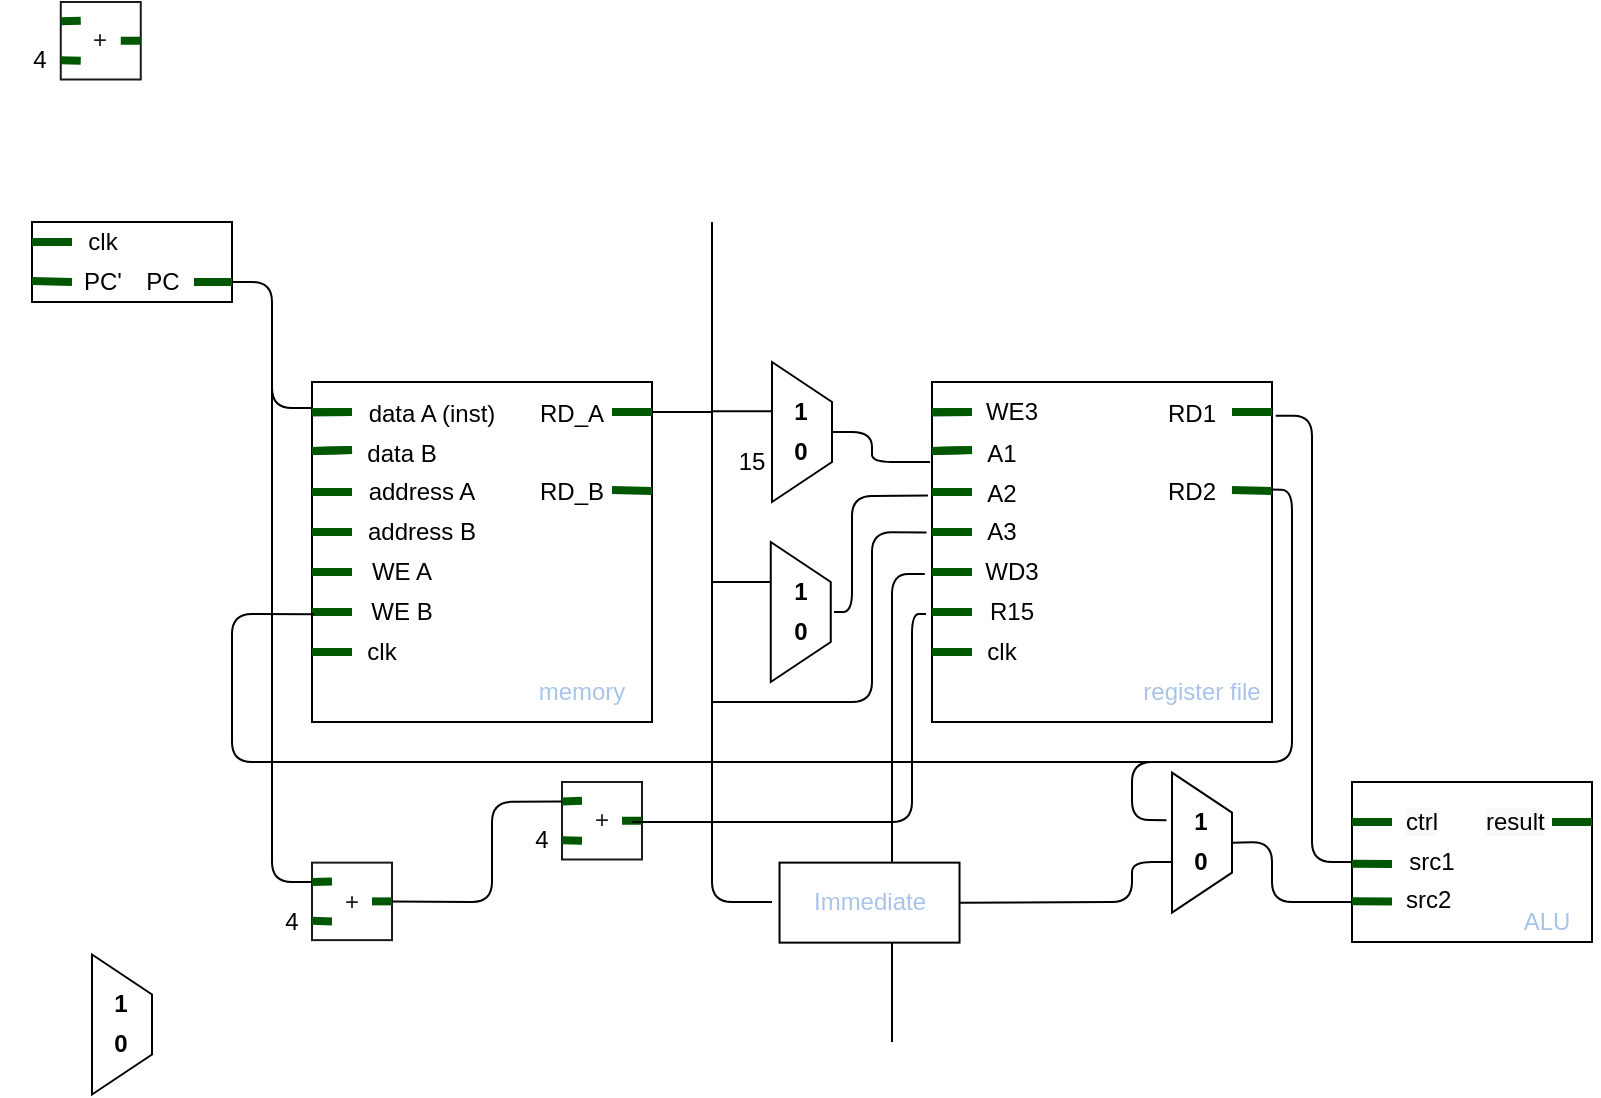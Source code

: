 <mxfile version="15.3.1" type="github">
  <diagram name="Page-1" id="099fd60b-425b-db50-ffb0-6b813814b670">
    <mxGraphModel dx="852" dy="397" grid="1" gridSize="10" guides="1" tooltips="1" connect="1" arrows="1" fold="1" page="1" pageScale="1" pageWidth="850" pageHeight="1100" background="#FFFFFF" math="0" shadow="0">
      <root>
        <mxCell id="0" />
        <mxCell id="1" parent="0" />
        <mxCell id="Cc3cPxVElPXbflXO5Y1s-90" value="" style="endArrow=none;html=1;fontColor=#1A1A1A;entryX=-0.021;entryY=0.565;entryDx=0;entryDy=0;entryPerimeter=0;" edge="1" parent="1" target="Cc3cPxVElPXbflXO5Y1s-16">
          <mxGeometry width="50" height="50" relative="1" as="geometry">
            <mxPoint x="450" y="650" as="sourcePoint" />
            <mxPoint x="450" y="440" as="targetPoint" />
            <Array as="points">
              <mxPoint x="450" y="530" />
              <mxPoint x="450" y="416" />
            </Array>
          </mxGeometry>
        </mxCell>
        <mxCell id="DB4W7_MfknzmHW4euDGk-5" value="" style="whiteSpace=wrap;html=1;aspect=fixed;" parent="1" vertex="1">
          <mxGeometry x="160" y="320" width="170" height="170" as="geometry" />
        </mxCell>
        <mxCell id="DB4W7_MfknzmHW4euDGk-9" value="" style="endArrow=none;html=1;shadow=0;strokeColor=#005700;fillColor=#008A00;strokeWidth=4;" parent="1" edge="1">
          <mxGeometry width="50" height="50" relative="1" as="geometry">
            <mxPoint x="160" y="335.13" as="sourcePoint" />
            <mxPoint x="180" y="335" as="targetPoint" />
          </mxGeometry>
        </mxCell>
        <mxCell id="DB4W7_MfknzmHW4euDGk-11" value="" style="endArrow=none;html=1;shadow=0;strokeColor=#005700;fillColor=#008A00;strokeWidth=4;" parent="1" edge="1">
          <mxGeometry width="50" height="50" relative="1" as="geometry">
            <mxPoint x="160" y="354.5" as="sourcePoint" />
            <mxPoint x="180" y="354" as="targetPoint" />
          </mxGeometry>
        </mxCell>
        <mxCell id="DB4W7_MfknzmHW4euDGk-21" value="" style="endArrow=none;html=1;shadow=0;strokeColor=#005700;fillColor=#008A00;strokeWidth=4;" parent="1" edge="1">
          <mxGeometry width="50" height="50" relative="1" as="geometry">
            <mxPoint x="160" y="335.13" as="sourcePoint" />
            <mxPoint x="180" y="335" as="targetPoint" />
          </mxGeometry>
        </mxCell>
        <mxCell id="DB4W7_MfknzmHW4euDGk-22" value="" style="endArrow=none;html=1;shadow=0;strokeColor=#005700;fillColor=#008A00;strokeWidth=4;" parent="1" edge="1">
          <mxGeometry width="50" height="50" relative="1" as="geometry">
            <mxPoint x="160" y="354.5" as="sourcePoint" />
            <mxPoint x="180" y="354" as="targetPoint" />
          </mxGeometry>
        </mxCell>
        <mxCell id="DB4W7_MfknzmHW4euDGk-23" value="" style="endArrow=none;html=1;shadow=0;strokeColor=#005700;fillColor=#008A00;strokeWidth=4;" parent="1" edge="1">
          <mxGeometry width="50" height="50" relative="1" as="geometry">
            <mxPoint x="160" y="375" as="sourcePoint" />
            <mxPoint x="180" y="375" as="targetPoint" />
          </mxGeometry>
        </mxCell>
        <mxCell id="DB4W7_MfknzmHW4euDGk-24" value="" style="endArrow=none;html=1;shadow=0;strokeColor=#005700;fillColor=#008A00;strokeWidth=4;" parent="1" edge="1">
          <mxGeometry width="50" height="50" relative="1" as="geometry">
            <mxPoint x="160" y="395" as="sourcePoint" />
            <mxPoint x="180" y="395" as="targetPoint" />
          </mxGeometry>
        </mxCell>
        <mxCell id="DB4W7_MfknzmHW4euDGk-25" value="" style="endArrow=none;html=1;shadow=0;strokeColor=#005700;fillColor=#008A00;strokeWidth=4;" parent="1" edge="1">
          <mxGeometry width="50" height="50" relative="1" as="geometry">
            <mxPoint x="160" y="415" as="sourcePoint" />
            <mxPoint x="180" y="415" as="targetPoint" />
          </mxGeometry>
        </mxCell>
        <mxCell id="DB4W7_MfknzmHW4euDGk-26" value="" style="endArrow=none;html=1;shadow=0;strokeColor=#005700;fillColor=#008A00;strokeWidth=4;" parent="1" edge="1">
          <mxGeometry width="50" height="50" relative="1" as="geometry">
            <mxPoint x="160" y="455" as="sourcePoint" />
            <mxPoint x="180" y="455" as="targetPoint" />
          </mxGeometry>
        </mxCell>
        <mxCell id="DB4W7_MfknzmHW4euDGk-28" value="" style="endArrow=none;html=1;shadow=0;strokeColor=#005700;fillColor=#008A00;strokeWidth=4;" parent="1" edge="1">
          <mxGeometry width="50" height="50" relative="1" as="geometry">
            <mxPoint x="160" y="435" as="sourcePoint" />
            <mxPoint x="180" y="435" as="targetPoint" />
          </mxGeometry>
        </mxCell>
        <mxCell id="DB4W7_MfknzmHW4euDGk-29" value="" style="endArrow=none;html=1;shadow=0;strokeColor=#005700;fillColor=#008A00;strokeWidth=4;" parent="1" edge="1">
          <mxGeometry width="50" height="50" relative="1" as="geometry">
            <mxPoint x="310" y="335" as="sourcePoint" />
            <mxPoint x="330" y="335" as="targetPoint" />
          </mxGeometry>
        </mxCell>
        <mxCell id="DB4W7_MfknzmHW4euDGk-30" value="" style="endArrow=none;html=1;shadow=0;strokeColor=#005700;fillColor=#008A00;strokeWidth=4;" parent="1" edge="1">
          <mxGeometry width="50" height="50" relative="1" as="geometry">
            <mxPoint x="310" y="374" as="sourcePoint" />
            <mxPoint x="330" y="374.5" as="targetPoint" />
          </mxGeometry>
        </mxCell>
        <mxCell id="DB4W7_MfknzmHW4euDGk-33" value="" style="rounded=0;whiteSpace=wrap;html=1;" parent="1" vertex="1">
          <mxGeometry x="393.76" y="560.32" width="90" height="40" as="geometry" />
        </mxCell>
        <mxCell id="DB4W7_MfknzmHW4euDGk-36" value="" style="rounded=0;whiteSpace=wrap;html=1;" parent="1" vertex="1">
          <mxGeometry x="680" y="520" width="120" height="80" as="geometry" />
        </mxCell>
        <mxCell id="DB4W7_MfknzmHW4euDGk-37" value="" style="endArrow=none;html=1;shadow=0;strokeColor=#005700;fillColor=#008A00;strokeWidth=4;" parent="1" edge="1">
          <mxGeometry width="50" height="50" relative="1" as="geometry">
            <mxPoint x="680" y="540" as="sourcePoint" />
            <mxPoint x="700" y="540" as="targetPoint" />
          </mxGeometry>
        </mxCell>
        <mxCell id="DB4W7_MfknzmHW4euDGk-39" value="" style="endArrow=none;html=1;shadow=0;strokeColor=#005700;fillColor=#008A00;strokeWidth=4;" parent="1" edge="1">
          <mxGeometry width="50" height="50" relative="1" as="geometry">
            <mxPoint x="680" y="560.87" as="sourcePoint" />
            <mxPoint x="700" y="561" as="targetPoint" />
          </mxGeometry>
        </mxCell>
        <mxCell id="DB4W7_MfknzmHW4euDGk-40" value="" style="endArrow=none;html=1;shadow=0;strokeColor=#005700;fillColor=#008A00;strokeWidth=4;" parent="1" edge="1">
          <mxGeometry width="50" height="50" relative="1" as="geometry">
            <mxPoint x="680" y="579.62" as="sourcePoint" />
            <mxPoint x="700" y="579.75" as="targetPoint" />
          </mxGeometry>
        </mxCell>
        <mxCell id="DB4W7_MfknzmHW4euDGk-45" value="" style="endArrow=none;html=1;shadow=0;strokeColor=#005700;fillColor=#008A00;strokeWidth=4;" parent="1" edge="1">
          <mxGeometry width="50" height="50" relative="1" as="geometry">
            <mxPoint x="780" y="540" as="sourcePoint" />
            <mxPoint x="800" y="540" as="targetPoint" />
          </mxGeometry>
        </mxCell>
        <mxCell id="DB4W7_MfknzmHW4euDGk-47" value="" style="shape=trapezoid;perimeter=trapezoidPerimeter;whiteSpace=wrap;html=1;fixedSize=1;rotation=90;" parent="1" vertex="1">
          <mxGeometry x="30" y="626.25" width="70" height="30" as="geometry" />
        </mxCell>
        <mxCell id="DB4W7_MfknzmHW4euDGk-48" value="&lt;b&gt;1&lt;/b&gt;" style="text;html=1;resizable=0;autosize=1;align=center;verticalAlign=middle;points=[];fillColor=none;strokeColor=none;rounded=0;" parent="1" vertex="1">
          <mxGeometry x="54.38" y="621.25" width="20" height="20" as="geometry" />
        </mxCell>
        <mxCell id="DB4W7_MfknzmHW4euDGk-49" value="&lt;b&gt;0&lt;/b&gt;" style="text;html=1;resizable=0;autosize=1;align=center;verticalAlign=middle;points=[];fillColor=none;strokeColor=none;rounded=0;" parent="1" vertex="1">
          <mxGeometry x="54.38" y="641.25" width="20" height="20" as="geometry" />
        </mxCell>
        <mxCell id="DB4W7_MfknzmHW4euDGk-50" value="" style="rounded=0;whiteSpace=wrap;html=1;" parent="1" vertex="1">
          <mxGeometry x="20" y="240" width="100" height="40" as="geometry" />
        </mxCell>
        <mxCell id="DB4W7_MfknzmHW4euDGk-51" value="" style="endArrow=none;html=1;shadow=0;strokeColor=#005700;fillColor=#008A00;strokeWidth=4;" parent="1" edge="1">
          <mxGeometry width="50" height="50" relative="1" as="geometry">
            <mxPoint x="20" y="269.5" as="sourcePoint" />
            <mxPoint x="40" y="270" as="targetPoint" />
          </mxGeometry>
        </mxCell>
        <mxCell id="DB4W7_MfknzmHW4euDGk-52" value="" style="endArrow=none;html=1;shadow=0;strokeColor=#005700;fillColor=#008A00;strokeWidth=4;" parent="1" edge="1">
          <mxGeometry width="50" height="50" relative="1" as="geometry">
            <mxPoint x="101" y="270" as="sourcePoint" />
            <mxPoint x="120" y="270" as="targetPoint" />
          </mxGeometry>
        </mxCell>
        <mxCell id="DB4W7_MfknzmHW4euDGk-53" value="PC&#39;" style="text;html=1;resizable=0;autosize=1;align=center;verticalAlign=middle;points=[];fillColor=none;strokeColor=none;rounded=0;" parent="1" vertex="1">
          <mxGeometry x="40" y="260" width="30" height="20" as="geometry" />
        </mxCell>
        <mxCell id="DB4W7_MfknzmHW4euDGk-54" value="PC" style="text;html=1;resizable=0;autosize=1;align=center;verticalAlign=middle;points=[];fillColor=none;strokeColor=none;rounded=0;" parent="1" vertex="1">
          <mxGeometry x="70" y="260" width="30" height="20" as="geometry" />
        </mxCell>
        <mxCell id="DB4W7_MfknzmHW4euDGk-58" value="" style="endArrow=none;html=1;shadow=0;strokeColor=#005700;fillColor=#008A00;strokeWidth=4;" parent="1" edge="1">
          <mxGeometry width="50" height="50" relative="1" as="geometry">
            <mxPoint x="20" y="250" as="sourcePoint" />
            <mxPoint x="40" y="250" as="targetPoint" />
          </mxGeometry>
        </mxCell>
        <mxCell id="DB4W7_MfknzmHW4euDGk-59" value="&lt;span style=&quot;font-weight: normal&quot;&gt;clk&lt;/span&gt;" style="text;html=1;resizable=0;autosize=1;align=center;verticalAlign=middle;points=[];fillColor=none;strokeColor=none;rounded=0;fontStyle=1" parent="1" vertex="1">
          <mxGeometry x="40" y="240" width="30" height="20" as="geometry" />
        </mxCell>
        <mxCell id="Cc3cPxVElPXbflXO5Y1s-5" value="data A (inst)" style="text;html=1;strokeColor=none;fillColor=none;align=center;verticalAlign=middle;whiteSpace=wrap;rounded=0;" vertex="1" parent="1">
          <mxGeometry x="185" y="326.25" width="70" height="20" as="geometry" />
        </mxCell>
        <mxCell id="Cc3cPxVElPXbflXO5Y1s-7" value="data B" style="text;html=1;strokeColor=none;fillColor=none;align=center;verticalAlign=middle;whiteSpace=wrap;rounded=0;" vertex="1" parent="1">
          <mxGeometry x="180" y="346.25" width="50" height="20" as="geometry" />
        </mxCell>
        <mxCell id="Cc3cPxVElPXbflXO5Y1s-8" value="address A" style="text;html=1;strokeColor=none;fillColor=none;align=center;verticalAlign=middle;whiteSpace=wrap;rounded=0;" vertex="1" parent="1">
          <mxGeometry x="180" y="365" width="70" height="20" as="geometry" />
        </mxCell>
        <mxCell id="Cc3cPxVElPXbflXO5Y1s-9" value="address B" style="text;html=1;strokeColor=none;fillColor=none;align=center;verticalAlign=middle;whiteSpace=wrap;rounded=0;" vertex="1" parent="1">
          <mxGeometry x="180" y="385" width="70" height="20" as="geometry" />
        </mxCell>
        <mxCell id="Cc3cPxVElPXbflXO5Y1s-10" value="WE A" style="text;html=1;strokeColor=none;fillColor=none;align=center;verticalAlign=middle;whiteSpace=wrap;rounded=0;" vertex="1" parent="1">
          <mxGeometry x="180" y="405" width="50" height="20" as="geometry" />
        </mxCell>
        <mxCell id="Cc3cPxVElPXbflXO5Y1s-11" value="WE B" style="text;html=1;strokeColor=none;fillColor=none;align=center;verticalAlign=middle;whiteSpace=wrap;rounded=0;" vertex="1" parent="1">
          <mxGeometry x="180" y="425" width="50" height="20" as="geometry" />
        </mxCell>
        <mxCell id="Cc3cPxVElPXbflXO5Y1s-12" value="clk" style="text;html=1;strokeColor=none;fillColor=none;align=center;verticalAlign=middle;whiteSpace=wrap;rounded=0;" vertex="1" parent="1">
          <mxGeometry x="160" y="445" width="70" height="20" as="geometry" />
        </mxCell>
        <mxCell id="Cc3cPxVElPXbflXO5Y1s-13" value="RD_A" style="text;html=1;strokeColor=none;fillColor=none;align=center;verticalAlign=middle;whiteSpace=wrap;rounded=0;" vertex="1" parent="1">
          <mxGeometry x="270" y="326.25" width="40" height="20" as="geometry" />
        </mxCell>
        <mxCell id="Cc3cPxVElPXbflXO5Y1s-14" value="RD_B" style="text;html=1;strokeColor=none;fillColor=none;align=center;verticalAlign=middle;whiteSpace=wrap;rounded=0;" vertex="1" parent="1">
          <mxGeometry x="255" y="365" width="70" height="20" as="geometry" />
        </mxCell>
        <mxCell id="Cc3cPxVElPXbflXO5Y1s-15" value="memory" style="text;html=1;strokeColor=none;fillColor=none;align=center;verticalAlign=middle;whiteSpace=wrap;rounded=0;fontColor=#A9C4EB;" vertex="1" parent="1">
          <mxGeometry x="260" y="465" width="70" height="20" as="geometry" />
        </mxCell>
        <mxCell id="Cc3cPxVElPXbflXO5Y1s-16" value="" style="whiteSpace=wrap;html=1;aspect=fixed;" vertex="1" parent="1">
          <mxGeometry x="470" y="320" width="170" height="170" as="geometry" />
        </mxCell>
        <mxCell id="Cc3cPxVElPXbflXO5Y1s-17" value="" style="endArrow=none;html=1;shadow=0;strokeColor=#005700;fillColor=#008A00;strokeWidth=4;" edge="1" parent="1">
          <mxGeometry width="50" height="50" relative="1" as="geometry">
            <mxPoint x="470" y="335.13" as="sourcePoint" />
            <mxPoint x="490" y="335.0" as="targetPoint" />
          </mxGeometry>
        </mxCell>
        <mxCell id="Cc3cPxVElPXbflXO5Y1s-18" value="" style="endArrow=none;html=1;shadow=0;strokeColor=#005700;fillColor=#008A00;strokeWidth=4;" edge="1" parent="1">
          <mxGeometry width="50" height="50" relative="1" as="geometry">
            <mxPoint x="470" y="354.5" as="sourcePoint" />
            <mxPoint x="490" y="354" as="targetPoint" />
          </mxGeometry>
        </mxCell>
        <mxCell id="Cc3cPxVElPXbflXO5Y1s-19" value="" style="endArrow=none;html=1;shadow=0;strokeColor=#005700;fillColor=#008A00;strokeWidth=4;" edge="1" parent="1">
          <mxGeometry width="50" height="50" relative="1" as="geometry">
            <mxPoint x="470" y="335.13" as="sourcePoint" />
            <mxPoint x="490" y="335.0" as="targetPoint" />
          </mxGeometry>
        </mxCell>
        <mxCell id="Cc3cPxVElPXbflXO5Y1s-20" value="" style="endArrow=none;html=1;shadow=0;strokeColor=#005700;fillColor=#008A00;strokeWidth=4;" edge="1" parent="1">
          <mxGeometry width="50" height="50" relative="1" as="geometry">
            <mxPoint x="470" y="354.5" as="sourcePoint" />
            <mxPoint x="490" y="354" as="targetPoint" />
          </mxGeometry>
        </mxCell>
        <mxCell id="Cc3cPxVElPXbflXO5Y1s-21" value="" style="endArrow=none;html=1;shadow=0;strokeColor=#005700;fillColor=#008A00;strokeWidth=4;" edge="1" parent="1">
          <mxGeometry width="50" height="50" relative="1" as="geometry">
            <mxPoint x="470" y="375.0" as="sourcePoint" />
            <mxPoint x="490" y="375.0" as="targetPoint" />
          </mxGeometry>
        </mxCell>
        <mxCell id="Cc3cPxVElPXbflXO5Y1s-22" value="" style="endArrow=none;html=1;shadow=0;strokeColor=#005700;fillColor=#008A00;strokeWidth=4;" edge="1" parent="1">
          <mxGeometry width="50" height="50" relative="1" as="geometry">
            <mxPoint x="470" y="395.0" as="sourcePoint" />
            <mxPoint x="490" y="395.0" as="targetPoint" />
          </mxGeometry>
        </mxCell>
        <mxCell id="Cc3cPxVElPXbflXO5Y1s-23" value="" style="endArrow=none;html=1;shadow=0;strokeColor=#005700;fillColor=#008A00;strokeWidth=4;" edge="1" parent="1">
          <mxGeometry width="50" height="50" relative="1" as="geometry">
            <mxPoint x="470" y="415" as="sourcePoint" />
            <mxPoint x="490" y="415" as="targetPoint" />
          </mxGeometry>
        </mxCell>
        <mxCell id="Cc3cPxVElPXbflXO5Y1s-24" value="" style="endArrow=none;html=1;shadow=0;strokeColor=#005700;fillColor=#008A00;strokeWidth=4;" edge="1" parent="1">
          <mxGeometry width="50" height="50" relative="1" as="geometry">
            <mxPoint x="470" y="455" as="sourcePoint" />
            <mxPoint x="490" y="455" as="targetPoint" />
          </mxGeometry>
        </mxCell>
        <mxCell id="Cc3cPxVElPXbflXO5Y1s-25" value="" style="endArrow=none;html=1;shadow=0;strokeColor=#005700;fillColor=#008A00;strokeWidth=4;" edge="1" parent="1">
          <mxGeometry width="50" height="50" relative="1" as="geometry">
            <mxPoint x="470" y="435" as="sourcePoint" />
            <mxPoint x="490" y="435" as="targetPoint" />
          </mxGeometry>
        </mxCell>
        <mxCell id="Cc3cPxVElPXbflXO5Y1s-26" value="" style="endArrow=none;html=1;shadow=0;strokeColor=#005700;fillColor=#008A00;strokeWidth=4;" edge="1" parent="1">
          <mxGeometry width="50" height="50" relative="1" as="geometry">
            <mxPoint x="620" y="335.0" as="sourcePoint" />
            <mxPoint x="640" y="335.0" as="targetPoint" />
          </mxGeometry>
        </mxCell>
        <mxCell id="Cc3cPxVElPXbflXO5Y1s-27" value="" style="endArrow=none;html=1;shadow=0;strokeColor=#005700;fillColor=#008A00;strokeWidth=4;" edge="1" parent="1">
          <mxGeometry width="50" height="50" relative="1" as="geometry">
            <mxPoint x="620" y="374" as="sourcePoint" />
            <mxPoint x="640" y="374.5" as="targetPoint" />
          </mxGeometry>
        </mxCell>
        <mxCell id="Cc3cPxVElPXbflXO5Y1s-28" value="A1" style="text;html=1;strokeColor=none;fillColor=none;align=center;verticalAlign=middle;whiteSpace=wrap;rounded=0;" vertex="1" parent="1">
          <mxGeometry x="490" y="346.25" width="30" height="20" as="geometry" />
        </mxCell>
        <mxCell id="Cc3cPxVElPXbflXO5Y1s-29" value="A2" style="text;html=1;strokeColor=none;fillColor=none;align=center;verticalAlign=middle;whiteSpace=wrap;rounded=0;" vertex="1" parent="1">
          <mxGeometry x="490" y="366.25" width="30" height="20" as="geometry" />
        </mxCell>
        <mxCell id="Cc3cPxVElPXbflXO5Y1s-30" value="A3" style="text;html=1;strokeColor=none;fillColor=none;align=center;verticalAlign=middle;whiteSpace=wrap;rounded=0;" vertex="1" parent="1">
          <mxGeometry x="490" y="385" width="30" height="20" as="geometry" />
        </mxCell>
        <mxCell id="Cc3cPxVElPXbflXO5Y1s-31" value="WD3" style="text;html=1;strokeColor=none;fillColor=none;align=center;verticalAlign=middle;whiteSpace=wrap;rounded=0;" vertex="1" parent="1">
          <mxGeometry x="490" y="405" width="40" height="20" as="geometry" />
        </mxCell>
        <mxCell id="Cc3cPxVElPXbflXO5Y1s-32" value="WE3" style="text;html=1;strokeColor=none;fillColor=none;align=center;verticalAlign=middle;whiteSpace=wrap;rounded=0;" vertex="1" parent="1">
          <mxGeometry x="490" y="325" width="40" height="20" as="geometry" />
        </mxCell>
        <mxCell id="Cc3cPxVElPXbflXO5Y1s-33" value="R15" style="text;html=1;strokeColor=none;fillColor=none;align=center;verticalAlign=middle;whiteSpace=wrap;rounded=0;" vertex="1" parent="1">
          <mxGeometry x="490" y="425" width="40" height="20" as="geometry" />
        </mxCell>
        <mxCell id="Cc3cPxVElPXbflXO5Y1s-34" value="clk" style="text;html=1;strokeColor=none;fillColor=none;align=center;verticalAlign=middle;whiteSpace=wrap;rounded=0;" vertex="1" parent="1">
          <mxGeometry x="470" y="445" width="70" height="20" as="geometry" />
        </mxCell>
        <mxCell id="Cc3cPxVElPXbflXO5Y1s-35" value="RD1" style="text;html=1;strokeColor=none;fillColor=none;align=center;verticalAlign=middle;whiteSpace=wrap;rounded=0;" vertex="1" parent="1">
          <mxGeometry x="580" y="326.25" width="40" height="20" as="geometry" />
        </mxCell>
        <mxCell id="Cc3cPxVElPXbflXO5Y1s-36" value="RD2" style="text;html=1;strokeColor=none;fillColor=none;align=center;verticalAlign=middle;whiteSpace=wrap;rounded=0;" vertex="1" parent="1">
          <mxGeometry x="565" y="365" width="70" height="20" as="geometry" />
        </mxCell>
        <mxCell id="Cc3cPxVElPXbflXO5Y1s-37" value="register file" style="text;html=1;strokeColor=none;fillColor=none;align=center;verticalAlign=middle;whiteSpace=wrap;rounded=0;fontColor=#A9C4EB;" vertex="1" parent="1">
          <mxGeometry x="570" y="465" width="70" height="20" as="geometry" />
        </mxCell>
        <mxCell id="Cc3cPxVElPXbflXO5Y1s-38" value="ALU" style="text;html=1;strokeColor=none;fillColor=none;align=center;verticalAlign=middle;whiteSpace=wrap;rounded=0;fontColor=#A9C4EB;" vertex="1" parent="1">
          <mxGeometry x="755" y="580" width="45" height="20" as="geometry" />
        </mxCell>
        <mxCell id="Cc3cPxVElPXbflXO5Y1s-39" value="src1" style="text;html=1;strokeColor=none;fillColor=none;align=center;verticalAlign=middle;whiteSpace=wrap;rounded=0;" vertex="1" parent="1">
          <mxGeometry x="700" y="550" width="40" height="20" as="geometry" />
        </mxCell>
        <mxCell id="Cc3cPxVElPXbflXO5Y1s-41" value="&lt;div style=&quot;text-align: center&quot;&gt;&lt;span&gt;&lt;font color=&quot;#000000&quot; face=&quot;helvetica&quot;&gt;src2&lt;/font&gt;&lt;/span&gt;&lt;/div&gt;" style="text;whiteSpace=wrap;html=1;fontColor=#A9C4EB;" vertex="1" parent="1">
          <mxGeometry x="705" y="565" width="50" height="30" as="geometry" />
        </mxCell>
        <mxCell id="Cc3cPxVElPXbflXO5Y1s-42" value="&lt;span style=&quot;color: rgb(0 , 0 , 0) ; font-family: &amp;#34;helvetica&amp;#34; ; font-size: 12px ; font-style: normal ; font-weight: 400 ; letter-spacing: normal ; text-align: center ; text-indent: 0px ; text-transform: none ; word-spacing: 0px ; background-color: rgb(248 , 249 , 250) ; display: inline ; float: none&quot;&gt;ctrl&lt;/span&gt;" style="text;whiteSpace=wrap;html=1;fontColor=#A9C4EB;" vertex="1" parent="1">
          <mxGeometry x="705" y="526.25" width="50" height="30" as="geometry" />
        </mxCell>
        <mxCell id="Cc3cPxVElPXbflXO5Y1s-43" value="&lt;span style=&quot;color: rgb(0 , 0 , 0) ; font-family: &amp;#34;helvetica&amp;#34; ; font-size: 12px ; font-style: normal ; font-weight: 400 ; letter-spacing: normal ; text-align: center ; text-indent: 0px ; text-transform: none ; word-spacing: 0px ; background-color: rgb(248 , 249 , 250) ; display: inline ; float: none&quot;&gt;result&lt;/span&gt;" style="text;whiteSpace=wrap;html=1;fontColor=#A9C4EB;" vertex="1" parent="1">
          <mxGeometry x="745" y="526.25" width="50" height="30" as="geometry" />
        </mxCell>
        <mxCell id="Cc3cPxVElPXbflXO5Y1s-44" value="Immediate" style="text;html=1;strokeColor=none;fillColor=none;align=center;verticalAlign=middle;whiteSpace=wrap;rounded=0;fontColor=#A9C4EB;" vertex="1" parent="1">
          <mxGeometry x="403.76" y="570.32" width="70" height="20" as="geometry" />
        </mxCell>
        <mxCell id="Cc3cPxVElPXbflXO5Y1s-45" value="" style="endArrow=none;html=1;fontColor=#A9C4EB;" edge="1" parent="1">
          <mxGeometry width="50" height="50" relative="1" as="geometry">
            <mxPoint x="160" y="333" as="sourcePoint" />
            <mxPoint x="120" y="270" as="targetPoint" />
            <Array as="points">
              <mxPoint x="140" y="333" />
              <mxPoint x="140" y="270" />
            </Array>
          </mxGeometry>
        </mxCell>
        <mxCell id="Cc3cPxVElPXbflXO5Y1s-46" value="" style="rounded=0;whiteSpace=wrap;html=1;fontColor=#1A1A1A;strokeColor=#1A1A1A;" vertex="1" parent="1">
          <mxGeometry x="34.38" y="130" width="40" height="38.75" as="geometry" />
        </mxCell>
        <mxCell id="Cc3cPxVElPXbflXO5Y1s-47" value="+" style="text;html=1;strokeColor=none;fillColor=none;align=center;verticalAlign=middle;whiteSpace=wrap;rounded=0;fontColor=#1A1A1A;" vertex="1" parent="1">
          <mxGeometry x="44.38" y="139.37" width="20" height="20" as="geometry" />
        </mxCell>
        <mxCell id="Cc3cPxVElPXbflXO5Y1s-50" value="" style="endArrow=none;html=1;shadow=0;strokeColor=#005700;fillColor=#008A00;strokeWidth=4;exitX=0;exitY=0.25;exitDx=0;exitDy=0;" edge="1" parent="1" source="Cc3cPxVElPXbflXO5Y1s-46">
          <mxGeometry width="50" height="50" relative="1" as="geometry">
            <mxPoint x="54.38" y="199.37" as="sourcePoint" />
            <mxPoint x="44.38" y="139.37" as="targetPoint" />
            <Array as="points" />
          </mxGeometry>
        </mxCell>
        <mxCell id="Cc3cPxVElPXbflXO5Y1s-51" value="" style="endArrow=none;html=1;shadow=0;strokeColor=#005700;fillColor=#008A00;strokeWidth=4;exitX=0;exitY=0.75;exitDx=0;exitDy=0;" edge="1" parent="1" source="Cc3cPxVElPXbflXO5Y1s-46">
          <mxGeometry width="50" height="50" relative="1" as="geometry">
            <mxPoint x="44.38" y="149.688" as="sourcePoint" />
            <mxPoint x="44.38" y="159.37" as="targetPoint" />
            <Array as="points" />
          </mxGeometry>
        </mxCell>
        <mxCell id="Cc3cPxVElPXbflXO5Y1s-52" value="" style="endArrow=none;html=1;shadow=0;strokeColor=#005700;fillColor=#008A00;strokeWidth=4;exitX=1;exitY=0.5;exitDx=0;exitDy=0;" edge="1" parent="1" source="Cc3cPxVElPXbflXO5Y1s-47">
          <mxGeometry width="50" height="50" relative="1" as="geometry">
            <mxPoint x="54.38" y="159.688" as="sourcePoint" />
            <mxPoint x="74.38" y="149.37" as="targetPoint" />
            <Array as="points">
              <mxPoint x="74.38" y="149.37" />
            </Array>
          </mxGeometry>
        </mxCell>
        <mxCell id="Cc3cPxVElPXbflXO5Y1s-53" value="4" style="text;html=1;strokeColor=none;fillColor=none;align=center;verticalAlign=middle;whiteSpace=wrap;rounded=0;" vertex="1" parent="1">
          <mxGeometry x="4.38" y="149.37" width="40" height="20" as="geometry" />
        </mxCell>
        <mxCell id="Cc3cPxVElPXbflXO5Y1s-59" value="" style="rounded=0;whiteSpace=wrap;html=1;fontColor=#1A1A1A;strokeColor=#1A1A1A;" vertex="1" parent="1">
          <mxGeometry x="160" y="560.32" width="40" height="38.75" as="geometry" />
        </mxCell>
        <mxCell id="Cc3cPxVElPXbflXO5Y1s-60" value="+" style="text;html=1;strokeColor=none;fillColor=none;align=center;verticalAlign=middle;whiteSpace=wrap;rounded=0;fontColor=#1A1A1A;" vertex="1" parent="1">
          <mxGeometry x="170" y="569.69" width="20" height="20" as="geometry" />
        </mxCell>
        <mxCell id="Cc3cPxVElPXbflXO5Y1s-61" value="" style="endArrow=none;html=1;shadow=0;strokeColor=#005700;fillColor=#008A00;strokeWidth=4;exitX=0;exitY=0.25;exitDx=0;exitDy=0;" edge="1" parent="1" source="Cc3cPxVElPXbflXO5Y1s-59">
          <mxGeometry width="50" height="50" relative="1" as="geometry">
            <mxPoint x="180" y="629.69" as="sourcePoint" />
            <mxPoint x="170" y="569.69" as="targetPoint" />
            <Array as="points" />
          </mxGeometry>
        </mxCell>
        <mxCell id="Cc3cPxVElPXbflXO5Y1s-62" value="" style="endArrow=none;html=1;shadow=0;strokeColor=#005700;fillColor=#008A00;strokeWidth=4;exitX=0;exitY=0.75;exitDx=0;exitDy=0;" edge="1" parent="1" source="Cc3cPxVElPXbflXO5Y1s-59">
          <mxGeometry width="50" height="50" relative="1" as="geometry">
            <mxPoint x="170.0" y="580.008" as="sourcePoint" />
            <mxPoint x="170" y="589.69" as="targetPoint" />
            <Array as="points" />
          </mxGeometry>
        </mxCell>
        <mxCell id="Cc3cPxVElPXbflXO5Y1s-63" value="" style="endArrow=none;html=1;shadow=0;strokeColor=#005700;fillColor=#008A00;strokeWidth=4;exitX=1;exitY=0.5;exitDx=0;exitDy=0;" edge="1" parent="1" source="Cc3cPxVElPXbflXO5Y1s-60">
          <mxGeometry width="50" height="50" relative="1" as="geometry">
            <mxPoint x="180.0" y="590.008" as="sourcePoint" />
            <mxPoint x="200" y="579.69" as="targetPoint" />
            <Array as="points">
              <mxPoint x="200" y="579.69" />
            </Array>
          </mxGeometry>
        </mxCell>
        <mxCell id="Cc3cPxVElPXbflXO5Y1s-64" value="4" style="text;html=1;strokeColor=none;fillColor=none;align=center;verticalAlign=middle;whiteSpace=wrap;rounded=0;" vertex="1" parent="1">
          <mxGeometry x="130" y="579.69" width="40" height="20" as="geometry" />
        </mxCell>
        <mxCell id="Cc3cPxVElPXbflXO5Y1s-65" value="" style="endArrow=none;html=1;fontColor=#1A1A1A;" edge="1" parent="1">
          <mxGeometry width="50" height="50" relative="1" as="geometry">
            <mxPoint x="390" y="580" as="sourcePoint" />
            <mxPoint x="360" y="240" as="targetPoint" />
            <Array as="points">
              <mxPoint x="360" y="580" />
            </Array>
          </mxGeometry>
        </mxCell>
        <mxCell id="Cc3cPxVElPXbflXO5Y1s-66" value="" style="endArrow=none;html=1;fontColor=#1A1A1A;" edge="1" parent="1">
          <mxGeometry width="50" height="50" relative="1" as="geometry">
            <mxPoint x="330" y="335" as="sourcePoint" />
            <mxPoint x="360" y="335" as="targetPoint" />
          </mxGeometry>
        </mxCell>
        <mxCell id="Cc3cPxVElPXbflXO5Y1s-67" value="" style="endArrow=none;html=1;fontColor=#1A1A1A;" edge="1" parent="1">
          <mxGeometry width="50" height="50" relative="1" as="geometry">
            <mxPoint x="160" y="570" as="sourcePoint" />
            <mxPoint x="140" y="320" as="targetPoint" />
            <Array as="points">
              <mxPoint x="140" y="570" />
            </Array>
          </mxGeometry>
        </mxCell>
        <mxCell id="Cc3cPxVElPXbflXO5Y1s-68" value="" style="rounded=0;whiteSpace=wrap;html=1;fontColor=#1A1A1A;strokeColor=#1A1A1A;" vertex="1" parent="1">
          <mxGeometry x="285" y="520" width="40" height="38.75" as="geometry" />
        </mxCell>
        <mxCell id="Cc3cPxVElPXbflXO5Y1s-69" value="+" style="text;html=1;strokeColor=none;fillColor=none;align=center;verticalAlign=middle;whiteSpace=wrap;rounded=0;fontColor=#1A1A1A;" vertex="1" parent="1">
          <mxGeometry x="295" y="529.37" width="20" height="20" as="geometry" />
        </mxCell>
        <mxCell id="Cc3cPxVElPXbflXO5Y1s-70" value="" style="endArrow=none;html=1;shadow=0;strokeColor=#005700;fillColor=#008A00;strokeWidth=4;exitX=0;exitY=0.25;exitDx=0;exitDy=0;" edge="1" parent="1" source="Cc3cPxVElPXbflXO5Y1s-68">
          <mxGeometry width="50" height="50" relative="1" as="geometry">
            <mxPoint x="305" y="589.37" as="sourcePoint" />
            <mxPoint x="295" y="529.37" as="targetPoint" />
            <Array as="points" />
          </mxGeometry>
        </mxCell>
        <mxCell id="Cc3cPxVElPXbflXO5Y1s-71" value="" style="endArrow=none;html=1;shadow=0;strokeColor=#005700;fillColor=#008A00;strokeWidth=4;exitX=0;exitY=0.75;exitDx=0;exitDy=0;" edge="1" parent="1" source="Cc3cPxVElPXbflXO5Y1s-68">
          <mxGeometry width="50" height="50" relative="1" as="geometry">
            <mxPoint x="295.0" y="539.688" as="sourcePoint" />
            <mxPoint x="295" y="549.37" as="targetPoint" />
            <Array as="points" />
          </mxGeometry>
        </mxCell>
        <mxCell id="Cc3cPxVElPXbflXO5Y1s-72" value="" style="endArrow=none;html=1;shadow=0;strokeColor=#005700;fillColor=#008A00;strokeWidth=4;exitX=1;exitY=0.5;exitDx=0;exitDy=0;" edge="1" parent="1" source="Cc3cPxVElPXbflXO5Y1s-69">
          <mxGeometry width="50" height="50" relative="1" as="geometry">
            <mxPoint x="305.0" y="549.688" as="sourcePoint" />
            <mxPoint x="325" y="539.37" as="targetPoint" />
            <Array as="points">
              <mxPoint x="325" y="539.37" />
            </Array>
          </mxGeometry>
        </mxCell>
        <mxCell id="Cc3cPxVElPXbflXO5Y1s-73" value="4" style="text;html=1;strokeColor=none;fillColor=none;align=center;verticalAlign=middle;whiteSpace=wrap;rounded=0;" vertex="1" parent="1">
          <mxGeometry x="255" y="538.75" width="40" height="20" as="geometry" />
        </mxCell>
        <mxCell id="Cc3cPxVElPXbflXO5Y1s-74" value="" style="endArrow=none;html=1;fontColor=#1A1A1A;entryX=0;entryY=0.25;entryDx=0;entryDy=0;exitX=1;exitY=0.5;exitDx=0;exitDy=0;" edge="1" parent="1" source="Cc3cPxVElPXbflXO5Y1s-59" target="Cc3cPxVElPXbflXO5Y1s-68">
          <mxGeometry width="50" height="50" relative="1" as="geometry">
            <mxPoint x="210" y="576.25" as="sourcePoint" />
            <mxPoint x="260" y="526.25" as="targetPoint" />
            <Array as="points">
              <mxPoint x="250" y="580" />
              <mxPoint x="250" y="530" />
            </Array>
          </mxGeometry>
        </mxCell>
        <mxCell id="Cc3cPxVElPXbflXO5Y1s-75" value="" style="shape=trapezoid;perimeter=trapezoidPerimeter;whiteSpace=wrap;html=1;fixedSize=1;rotation=90;" vertex="1" parent="1">
          <mxGeometry x="370" y="330" width="70" height="30" as="geometry" />
        </mxCell>
        <mxCell id="Cc3cPxVElPXbflXO5Y1s-76" value="&lt;b&gt;1&lt;/b&gt;" style="text;html=1;resizable=0;autosize=1;align=center;verticalAlign=middle;points=[];fillColor=none;strokeColor=none;rounded=0;" vertex="1" parent="1">
          <mxGeometry x="394.38" y="325" width="20" height="20" as="geometry" />
        </mxCell>
        <mxCell id="Cc3cPxVElPXbflXO5Y1s-77" value="&lt;b&gt;0&lt;/b&gt;" style="text;html=1;resizable=0;autosize=1;align=center;verticalAlign=middle;points=[];fillColor=none;strokeColor=none;rounded=0;" vertex="1" parent="1">
          <mxGeometry x="394.38" y="345" width="20" height="20" as="geometry" />
        </mxCell>
        <mxCell id="Cc3cPxVElPXbflXO5Y1s-78" value="" style="shape=trapezoid;perimeter=trapezoidPerimeter;whiteSpace=wrap;html=1;fixedSize=1;rotation=90;" vertex="1" parent="1">
          <mxGeometry x="369.38" y="420" width="70" height="30" as="geometry" />
        </mxCell>
        <mxCell id="Cc3cPxVElPXbflXO5Y1s-79" value="&lt;b&gt;1&lt;/b&gt;" style="text;html=1;resizable=0;autosize=1;align=center;verticalAlign=middle;points=[];fillColor=none;strokeColor=none;rounded=0;" vertex="1" parent="1">
          <mxGeometry x="393.76" y="415" width="20" height="20" as="geometry" />
        </mxCell>
        <mxCell id="Cc3cPxVElPXbflXO5Y1s-80" value="&lt;b&gt;0&lt;/b&gt;" style="text;html=1;resizable=0;autosize=1;align=center;verticalAlign=middle;points=[];fillColor=none;strokeColor=none;rounded=0;" vertex="1" parent="1">
          <mxGeometry x="393.76" y="435" width="20" height="20" as="geometry" />
        </mxCell>
        <mxCell id="Cc3cPxVElPXbflXO5Y1s-81" value="" style="endArrow=none;html=1;fontColor=#1A1A1A;" edge="1" parent="1">
          <mxGeometry width="50" height="50" relative="1" as="geometry">
            <mxPoint x="360" y="334.62" as="sourcePoint" />
            <mxPoint x="390" y="334.62" as="targetPoint" />
          </mxGeometry>
        </mxCell>
        <mxCell id="Cc3cPxVElPXbflXO5Y1s-82" value="15" style="text;html=1;strokeColor=none;fillColor=none;align=center;verticalAlign=middle;whiteSpace=wrap;rounded=0;" vertex="1" parent="1">
          <mxGeometry x="360" y="350" width="40" height="20" as="geometry" />
        </mxCell>
        <mxCell id="Cc3cPxVElPXbflXO5Y1s-84" value="" style="endArrow=none;html=1;fontColor=#1A1A1A;" edge="1" parent="1">
          <mxGeometry width="50" height="50" relative="1" as="geometry">
            <mxPoint x="389" y="420" as="sourcePoint" />
            <mxPoint x="360" y="420" as="targetPoint" />
          </mxGeometry>
        </mxCell>
        <mxCell id="Cc3cPxVElPXbflXO5Y1s-85" value="" style="endArrow=none;html=1;fontColor=#1A1A1A;entryX=-0.016;entryY=0.443;entryDx=0;entryDy=0;entryPerimeter=0;" edge="1" parent="1" target="Cc3cPxVElPXbflXO5Y1s-16">
          <mxGeometry width="50" height="50" relative="1" as="geometry">
            <mxPoint x="360" y="480" as="sourcePoint" />
            <mxPoint x="470" y="375" as="targetPoint" />
            <Array as="points">
              <mxPoint x="440" y="480" />
              <mxPoint x="440" y="430" />
              <mxPoint x="440" y="395" />
            </Array>
          </mxGeometry>
        </mxCell>
        <mxCell id="Cc3cPxVElPXbflXO5Y1s-87" value="" style="endArrow=none;html=1;fontColor=#1A1A1A;entryX=-0.012;entryY=0.334;entryDx=0;entryDy=0;entryPerimeter=0;" edge="1" parent="1" target="Cc3cPxVElPXbflXO5Y1s-16">
          <mxGeometry width="50" height="50" relative="1" as="geometry">
            <mxPoint x="421" y="435" as="sourcePoint" />
            <mxPoint x="470" y="370" as="targetPoint" />
            <Array as="points">
              <mxPoint x="430" y="435" />
              <mxPoint x="430" y="377" />
            </Array>
          </mxGeometry>
        </mxCell>
        <mxCell id="Cc3cPxVElPXbflXO5Y1s-88" value="" style="endArrow=none;html=1;fontColor=#1A1A1A;" edge="1" parent="1">
          <mxGeometry width="50" height="50" relative="1" as="geometry">
            <mxPoint x="420" y="345" as="sourcePoint" />
            <mxPoint x="469" y="360" as="targetPoint" />
            <Array as="points">
              <mxPoint x="440" y="345" />
              <mxPoint x="440" y="360" />
            </Array>
          </mxGeometry>
        </mxCell>
        <mxCell id="Cc3cPxVElPXbflXO5Y1s-89" value="" style="endArrow=none;html=1;fontColor=#1A1A1A;" edge="1" parent="1">
          <mxGeometry width="50" height="50" relative="1" as="geometry">
            <mxPoint x="320" y="540" as="sourcePoint" />
            <mxPoint x="467" y="436" as="targetPoint" />
            <Array as="points">
              <mxPoint x="460" y="540" />
              <mxPoint x="460" y="436" />
            </Array>
          </mxGeometry>
        </mxCell>
        <mxCell id="Cc3cPxVElPXbflXO5Y1s-94" value="" style="endArrow=none;html=1;fontColor=#1A1A1A;entryX=1.011;entryY=0.099;entryDx=0;entryDy=0;entryPerimeter=0;exitX=0;exitY=0.5;exitDx=0;exitDy=0;" edge="1" parent="1" source="DB4W7_MfknzmHW4euDGk-36" target="Cc3cPxVElPXbflXO5Y1s-16">
          <mxGeometry width="50" height="50" relative="1" as="geometry">
            <mxPoint x="680" y="540" as="sourcePoint" />
            <mxPoint x="450" y="450" as="targetPoint" />
            <Array as="points">
              <mxPoint x="660" y="560" />
              <mxPoint x="660" y="337" />
            </Array>
          </mxGeometry>
        </mxCell>
        <mxCell id="Cc3cPxVElPXbflXO5Y1s-95" value="" style="shape=trapezoid;perimeter=trapezoidPerimeter;whiteSpace=wrap;html=1;fixedSize=1;rotation=90;" vertex="1" parent="1">
          <mxGeometry x="570" y="535.32" width="70" height="30" as="geometry" />
        </mxCell>
        <mxCell id="Cc3cPxVElPXbflXO5Y1s-96" value="&lt;b&gt;1&lt;/b&gt;" style="text;html=1;resizable=0;autosize=1;align=center;verticalAlign=middle;points=[];fillColor=none;strokeColor=none;rounded=0;" vertex="1" parent="1">
          <mxGeometry x="594.38" y="530.32" width="20" height="20" as="geometry" />
        </mxCell>
        <mxCell id="Cc3cPxVElPXbflXO5Y1s-97" value="&lt;b&gt;0&lt;/b&gt;" style="text;html=1;resizable=0;autosize=1;align=center;verticalAlign=middle;points=[];fillColor=none;strokeColor=none;rounded=0;" vertex="1" parent="1">
          <mxGeometry x="594.38" y="550.32" width="20" height="20" as="geometry" />
        </mxCell>
        <mxCell id="Cc3cPxVElPXbflXO5Y1s-98" value="" style="endArrow=none;html=1;fontColor=#1A1A1A;entryX=0.34;entryY=1.092;entryDx=0;entryDy=0;entryPerimeter=0;exitX=0.997;exitY=0.316;exitDx=0;exitDy=0;exitPerimeter=0;" edge="1" parent="1" source="Cc3cPxVElPXbflXO5Y1s-16" target="Cc3cPxVElPXbflXO5Y1s-95">
          <mxGeometry width="50" height="50" relative="1" as="geometry">
            <mxPoint x="400" y="540" as="sourcePoint" />
            <mxPoint x="450" y="490" as="targetPoint" />
            <Array as="points">
              <mxPoint x="650" y="374" />
              <mxPoint x="650" y="510" />
              <mxPoint x="570" y="510" />
              <mxPoint x="570" y="539" />
            </Array>
          </mxGeometry>
        </mxCell>
        <mxCell id="Cc3cPxVElPXbflXO5Y1s-99" value="" style="endArrow=none;html=1;fontColor=#1A1A1A;exitX=1;exitY=0.5;exitDx=0;exitDy=0;" edge="1" parent="1" source="DB4W7_MfknzmHW4euDGk-33">
          <mxGeometry width="50" height="50" relative="1" as="geometry">
            <mxPoint x="400" y="540" as="sourcePoint" />
            <mxPoint x="590" y="560" as="targetPoint" />
            <Array as="points">
              <mxPoint x="570" y="580" />
              <mxPoint x="570" y="560" />
            </Array>
          </mxGeometry>
        </mxCell>
        <mxCell id="Cc3cPxVElPXbflXO5Y1s-100" value="" style="endArrow=none;html=1;fontColor=#1A1A1A;entryX=0.5;entryY=0;entryDx=0;entryDy=0;exitX=0;exitY=0.75;exitDx=0;exitDy=0;" edge="1" parent="1" source="DB4W7_MfknzmHW4euDGk-36" target="Cc3cPxVElPXbflXO5Y1s-95">
          <mxGeometry width="50" height="50" relative="1" as="geometry">
            <mxPoint x="400" y="540" as="sourcePoint" />
            <mxPoint x="450" y="490" as="targetPoint" />
            <Array as="points">
              <mxPoint x="640" y="580" />
              <mxPoint x="640" y="550" />
            </Array>
          </mxGeometry>
        </mxCell>
        <mxCell id="Cc3cPxVElPXbflXO5Y1s-101" value="" style="endArrow=none;html=1;fontColor=#1A1A1A;exitX=0.006;exitY=0.683;exitDx=0;exitDy=0;exitPerimeter=0;" edge="1" parent="1" source="DB4W7_MfknzmHW4euDGk-5">
          <mxGeometry width="50" height="50" relative="1" as="geometry">
            <mxPoint x="120" y="510" as="sourcePoint" />
            <mxPoint x="580" y="510" as="targetPoint" />
            <Array as="points">
              <mxPoint x="120" y="436" />
              <mxPoint x="120" y="510" />
            </Array>
          </mxGeometry>
        </mxCell>
      </root>
    </mxGraphModel>
  </diagram>
</mxfile>
